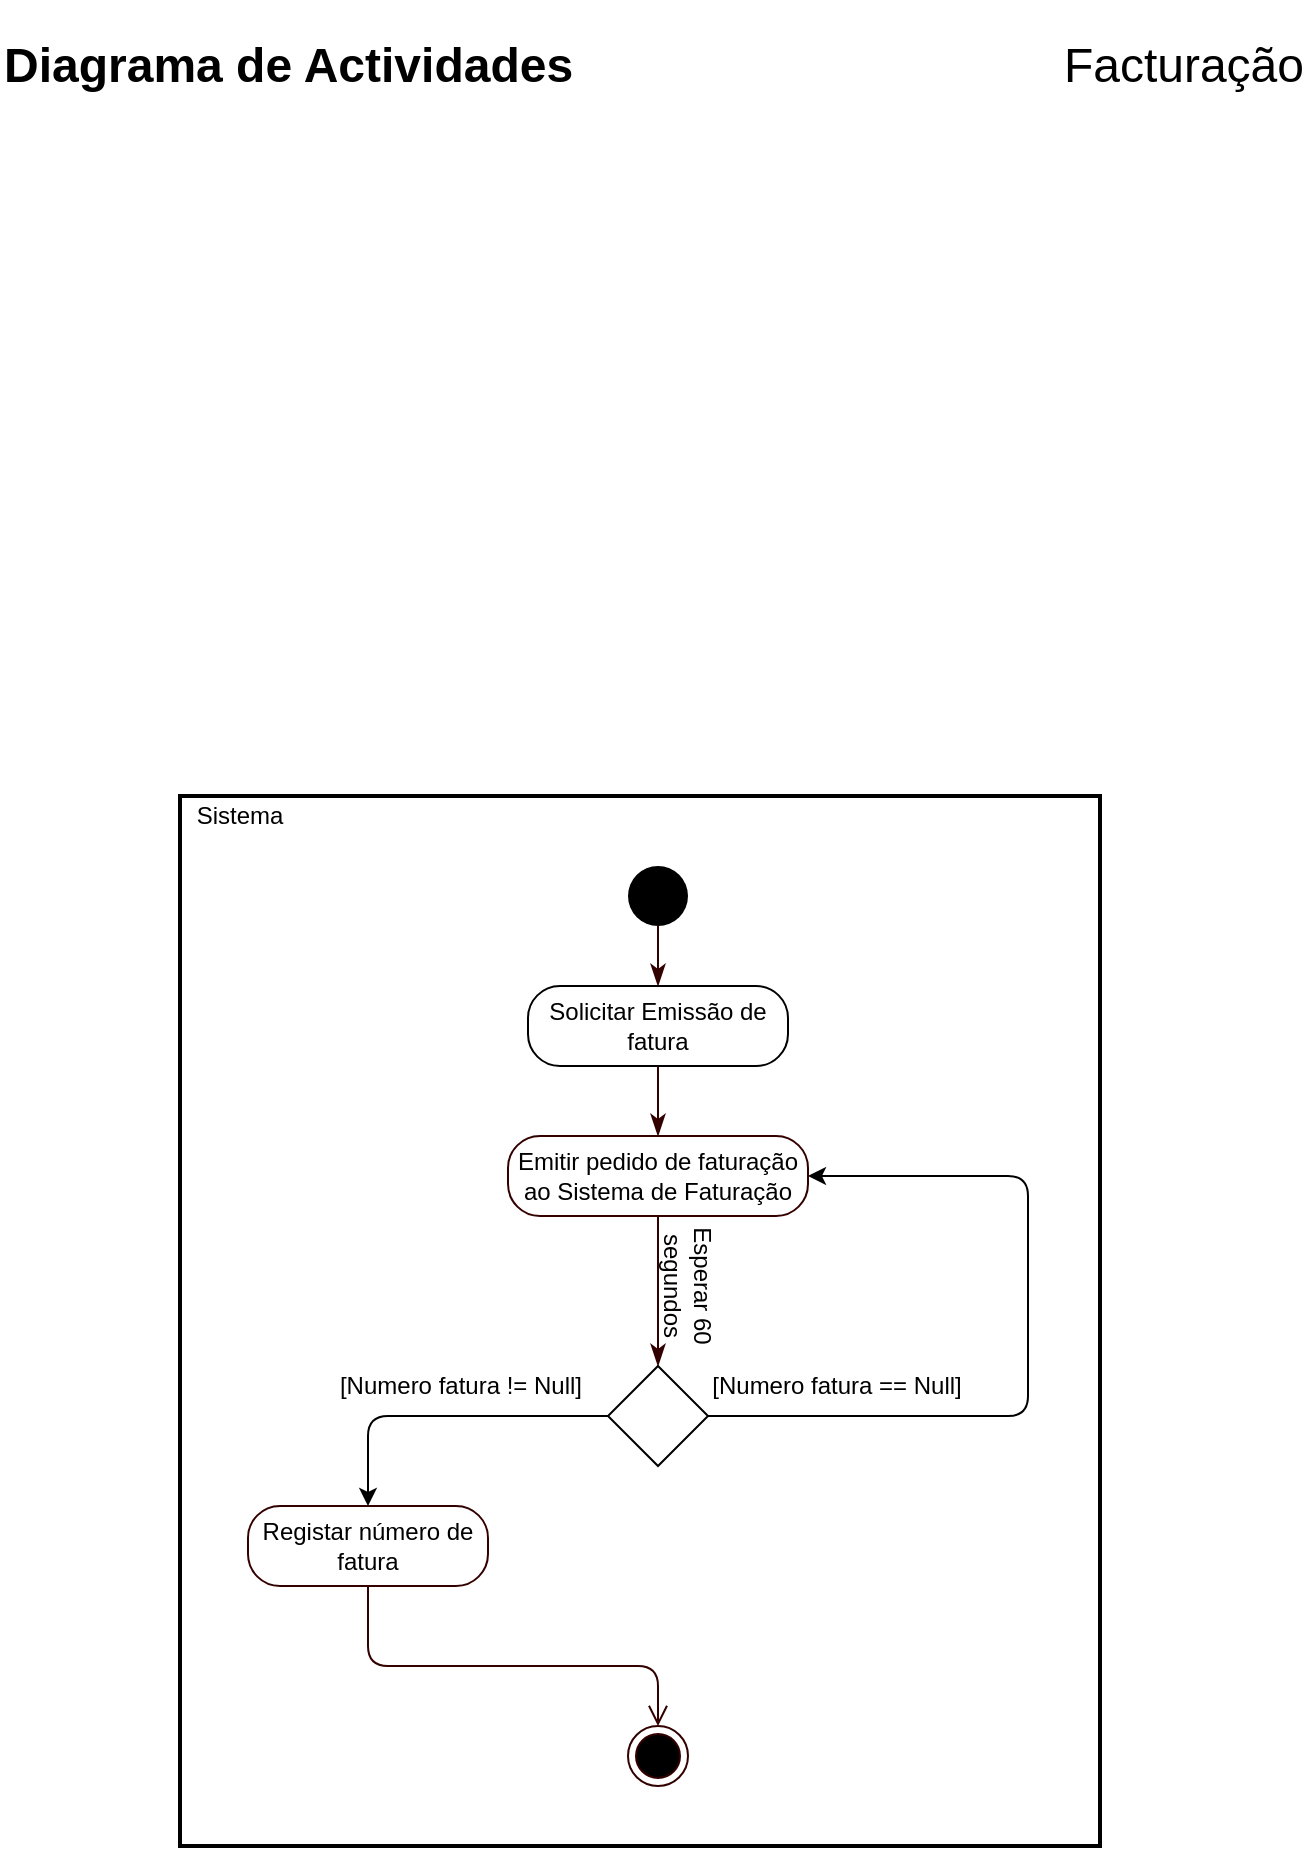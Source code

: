 <mxfile version="14.2.7" type="google"><diagram id="H_qpJGR9AKKCi3aMnRn4" name="Page-1"><mxGraphModel dx="1422" dy="772" grid="1" gridSize="10" guides="1" tooltips="1" connect="1" arrows="1" fold="1" page="1" pageScale="1" pageWidth="827" pageHeight="1169" math="0" shadow="0"><root><mxCell id="0"/><mxCell id="1" parent="0"/><mxCell id="GDY7o6W83FZAA-0pEMmg-2" value="" style="rounded=0;whiteSpace=wrap;html=1;strokeColor=#000000;fillColor=none;strokeWidth=2;" parent="1" vertex="1"><mxGeometry x="170" y="495" width="460" height="525" as="geometry"/></mxCell><mxCell id="F3MrYSFJu7mXtLrdYKHv-2" value="" style="edgeStyle=orthogonalEdgeStyle;html=1;verticalAlign=bottom;endArrow=classicThin;endSize=8;entryX=0.5;entryY=0;entryDx=0;entryDy=0;strokeColor=#330000;exitX=0.5;exitY=1;exitDx=0;exitDy=0;endFill=1;" parent="1" source="TZOd6HxtFkcD2_1dk6l1-4" target="F3MrYSFJu7mXtLrdYKHv-3" edge="1"><mxGeometry relative="1" as="geometry"><mxPoint x="423" y="580" as="targetPoint"/><mxPoint x="409" y="570" as="sourcePoint"/></mxGeometry></mxCell><mxCell id="F3MrYSFJu7mXtLrdYKHv-3" value="Solicitar Emissão de fatura" style="rounded=1;whiteSpace=wrap;html=1;arcSize=40;fontColor=#000000;" parent="1" vertex="1"><mxGeometry x="344" y="590" width="130" height="40" as="geometry"/></mxCell><mxCell id="F3MrYSFJu7mXtLrdYKHv-4" value="" style="edgeStyle=orthogonalEdgeStyle;html=1;verticalAlign=bottom;endArrow=classicThin;endSize=8;entryX=0.5;entryY=0;entryDx=0;entryDy=0;strokeColor=#330000;endFill=1;" parent="1" source="F3MrYSFJu7mXtLrdYKHv-3" target="F3MrYSFJu7mXtLrdYKHv-8" edge="1"><mxGeometry relative="1" as="geometry"><mxPoint x="409" y="690" as="targetPoint"/></mxGeometry></mxCell><mxCell id="F3MrYSFJu7mXtLrdYKHv-6" value="Esperar 60 segundos" style="text;html=1;strokeColor=none;fillColor=none;align=center;verticalAlign=middle;whiteSpace=wrap;rounded=0;rotation=90;" parent="1" vertex="1"><mxGeometry x="384" y="730" width="80" height="20" as="geometry"/></mxCell><mxCell id="F3MrYSFJu7mXtLrdYKHv-8" value="Emitir pedido de faturação ao Sistema de Faturação" style="rounded=1;whiteSpace=wrap;html=1;arcSize=40;fontColor=#000000;strokeColor=#330000;" parent="1" vertex="1"><mxGeometry x="334" y="665" width="150" height="40" as="geometry"/></mxCell><mxCell id="F3MrYSFJu7mXtLrdYKHv-9" value="" style="edgeStyle=orthogonalEdgeStyle;html=1;verticalAlign=bottom;endArrow=classicThin;endSize=8;entryX=0.5;entryY=0;entryDx=0;entryDy=0;strokeColor=#330000;endFill=1;" parent="1" source="F3MrYSFJu7mXtLrdYKHv-8" target="F3MrYSFJu7mXtLrdYKHv-10" edge="1"><mxGeometry relative="1" as="geometry"><mxPoint x="409" y="810" as="targetPoint"/></mxGeometry></mxCell><mxCell id="F3MrYSFJu7mXtLrdYKHv-10" value="" style="rhombus;whiteSpace=wrap;html=1;" parent="1" vertex="1"><mxGeometry x="384" y="780" width="50" height="50" as="geometry"/></mxCell><mxCell id="F3MrYSFJu7mXtLrdYKHv-18" value="Registar número de fatura" style="rounded=1;whiteSpace=wrap;html=1;arcSize=40;fontColor=#000000;strokeColor=#330000;" parent="1" vertex="1"><mxGeometry x="204" y="850" width="120" height="40" as="geometry"/></mxCell><mxCell id="F3MrYSFJu7mXtLrdYKHv-19" value="" style="edgeStyle=orthogonalEdgeStyle;html=1;verticalAlign=bottom;endArrow=open;endSize=8;exitX=0.5;exitY=1;exitDx=0;exitDy=0;entryX=0.5;entryY=0;entryDx=0;entryDy=0;strokeColor=#330000;" parent="1" source="F3MrYSFJu7mXtLrdYKHv-18" target="F3MrYSFJu7mXtLrdYKHv-22" edge="1"><mxGeometry relative="1" as="geometry"><mxPoint x="264" y="980" as="targetPoint"/><mxPoint x="554" y="930" as="sourcePoint"/><Array as="points"><mxPoint x="264" y="930"/><mxPoint x="409" y="930"/></Array></mxGeometry></mxCell><mxCell id="F3MrYSFJu7mXtLrdYKHv-22" value="" style="ellipse;html=1;shape=endState;fillColor=#000000;strokeColor=#330000;" parent="1" vertex="1"><mxGeometry x="394" y="960" width="30" height="30" as="geometry"/></mxCell><mxCell id="TZOd6HxtFkcD2_1dk6l1-1" value="" style="group" parent="1" vertex="1" connectable="0"><mxGeometry x="80" y="120" width="654" height="20" as="geometry"/></mxCell><mxCell id="TZOd6HxtFkcD2_1dk6l1-2" value="&lt;h6&gt;&lt;font style=&quot;font-size: 24px&quot;&gt;Diagrama de Actividades&lt;/font&gt;&lt;/h6&gt;" style="text;html=1;strokeColor=none;fillColor=none;align=left;verticalAlign=middle;whiteSpace=wrap;rounded=0;" parent="TZOd6HxtFkcD2_1dk6l1-1" vertex="1"><mxGeometry width="320" height="20" as="geometry"/></mxCell><mxCell id="TZOd6HxtFkcD2_1dk6l1-3" value="&lt;p&gt;&lt;font style=&quot;font-size: 24px&quot;&gt;Facturação&lt;/font&gt;&lt;/p&gt;" style="text;html=1;strokeColor=none;fillColor=none;align=right;verticalAlign=middle;whiteSpace=wrap;rounded=0;" parent="TZOd6HxtFkcD2_1dk6l1-1" vertex="1"><mxGeometry x="334" width="320" height="20" as="geometry"/></mxCell><mxCell id="TZOd6HxtFkcD2_1dk6l1-4" value="" style="ellipse;fillColor=#000000;strokeColor=none;" parent="1" vertex="1"><mxGeometry x="394" y="530" width="30" height="30" as="geometry"/></mxCell><mxCell id="TZOd6HxtFkcD2_1dk6l1-9" value="&lt;span style=&quot;font-size: 12px&quot;&gt;[Numero fatura == Null]&lt;/span&gt;" style="endArrow=none;html=1;edgeStyle=orthogonalEdgeStyle;entryX=1;entryY=0.5;entryDx=0;entryDy=0;exitX=1;exitY=0.5;exitDx=0;exitDy=0;startArrow=classic;startFill=1;" parent="1" source="F3MrYSFJu7mXtLrdYKHv-8" target="F3MrYSFJu7mXtLrdYKHv-10" edge="1"><mxGeometry x="0.674" y="-15" relative="1" as="geometry"><mxPoint x="934.01" y="705" as="sourcePoint"/><mxPoint x="748.01" y="659" as="targetPoint"/><Array as="points"><mxPoint x="594" y="685"/><mxPoint x="594" y="805"/></Array><mxPoint as="offset"/></mxGeometry></mxCell><mxCell id="TZOd6HxtFkcD2_1dk6l1-10" value="&lt;span style=&quot;font-size: 12px&quot;&gt;[Numero fatura != Null]&lt;/span&gt;" style="endArrow=none;html=1;edgeStyle=orthogonalEdgeStyle;entryX=0;entryY=0.5;entryDx=0;entryDy=0;exitX=0.5;exitY=0;exitDx=0;exitDy=0;startArrow=classic;startFill=1;" parent="1" source="F3MrYSFJu7mXtLrdYKHv-18" target="F3MrYSFJu7mXtLrdYKHv-10" edge="1"><mxGeometry x="0.097" y="15" relative="1" as="geometry"><mxPoint x="494.0" y="695" as="sourcePoint"/><mxPoint x="444.0" y="855" as="targetPoint"/><Array as="points"><mxPoint x="264" y="805"/></Array><mxPoint as="offset"/></mxGeometry></mxCell><mxCell id="GDY7o6W83FZAA-0pEMmg-3" value="Sistema" style="text;html=1;strokeColor=none;fillColor=none;align=center;verticalAlign=middle;whiteSpace=wrap;rounded=0;" parent="1" vertex="1"><mxGeometry x="170" y="495" width="60" height="20" as="geometry"/></mxCell></root></mxGraphModel></diagram></mxfile>